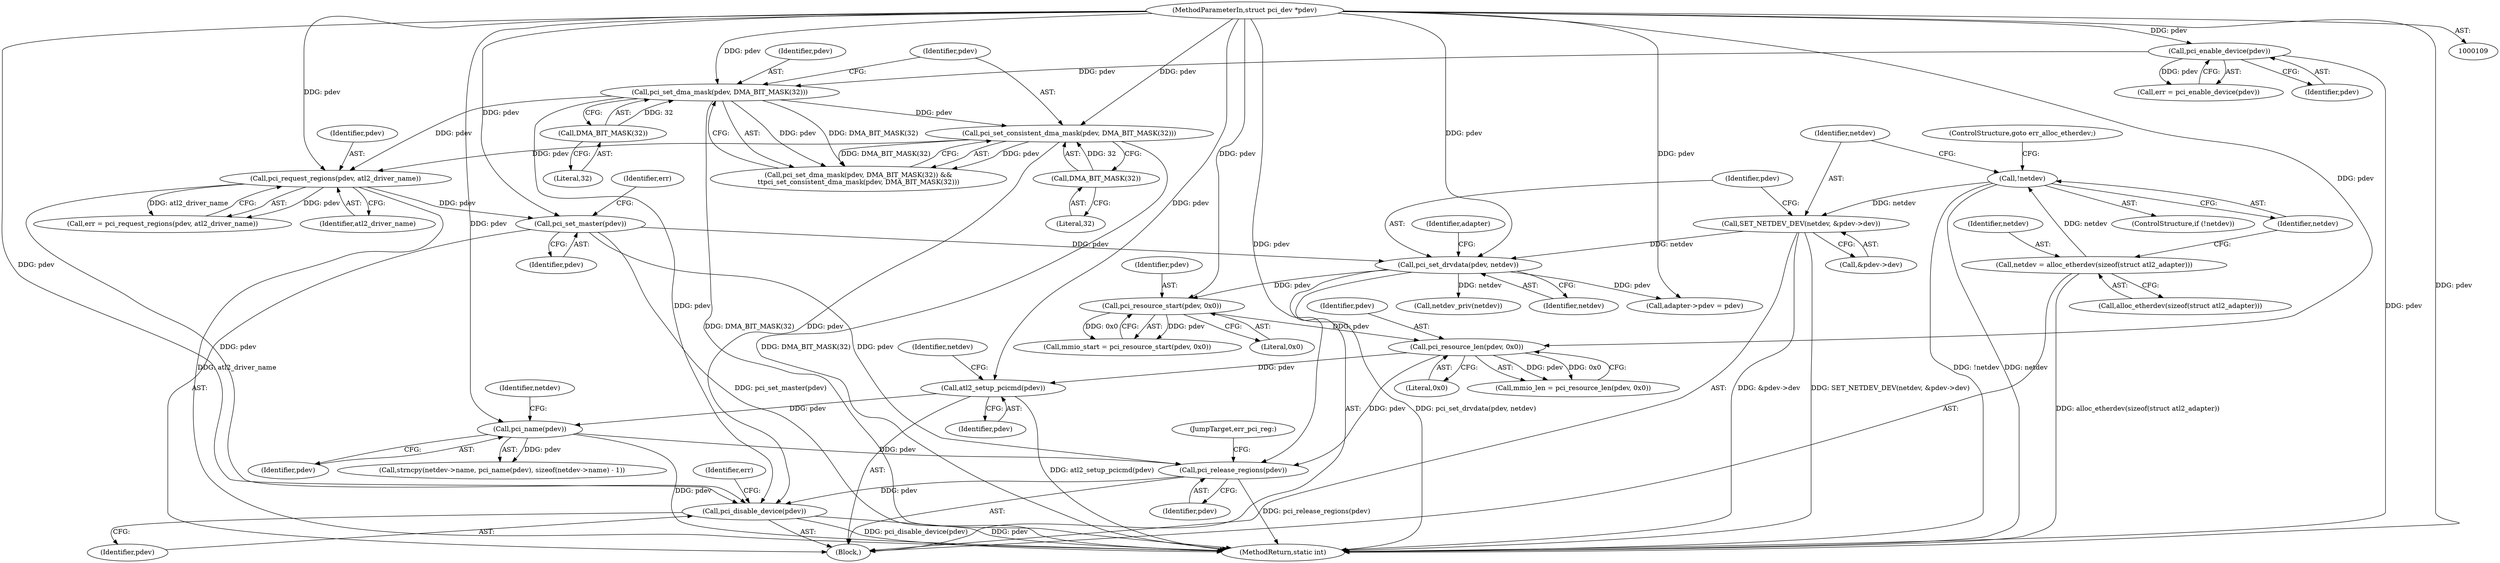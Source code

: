 digraph "0_linux_f43bfaeddc79effbf3d0fcb53ca477cca66f3db8@pointer" {
"1000426" [label="(Call,pci_release_regions(pdev))"];
"1000150" [label="(Call,pci_set_master(pdev))"];
"1000144" [label="(Call,pci_request_regions(pdev, atl2_driver_name))"];
"1000132" [label="(Call,pci_set_dma_mask(pdev, DMA_BIT_MASK(32)))"];
"1000124" [label="(Call,pci_enable_device(pdev))"];
"1000110" [label="(MethodParameterIn,struct pci_dev *pdev)"];
"1000134" [label="(Call,DMA_BIT_MASK(32))"];
"1000136" [label="(Call,pci_set_consistent_dma_mask(pdev, DMA_BIT_MASK(32)))"];
"1000138" [label="(Call,DMA_BIT_MASK(32))"];
"1000202" [label="(Call,pci_resource_len(pdev, 0x0))"];
"1000197" [label="(Call,pci_resource_start(pdev, 0x0))"];
"1000171" [label="(Call,pci_set_drvdata(pdev, netdev))"];
"1000165" [label="(Call,SET_NETDEV_DEV(netdev, &pdev->dev))"];
"1000162" [label="(Call,!netdev)"];
"1000156" [label="(Call,netdev = alloc_etherdev(sizeof(struct atl2_adapter)))"];
"1000261" [label="(Call,pci_name(pdev))"];
"1000236" [label="(Call,atl2_setup_pcicmd(pdev))"];
"1000430" [label="(Call,pci_disable_device(pdev))"];
"1000166" [label="(Identifier,netdev)"];
"1000240" [label="(Identifier,netdev)"];
"1000135" [label="(Literal,32)"];
"1000157" [label="(Identifier,netdev)"];
"1000198" [label="(Identifier,pdev)"];
"1000430" [label="(Call,pci_disable_device(pdev))"];
"1000138" [label="(Call,DMA_BIT_MASK(32))"];
"1000150" [label="(Call,pci_set_master(pdev))"];
"1000197" [label="(Call,pci_resource_start(pdev, 0x0))"];
"1000261" [label="(Call,pci_name(pdev))"];
"1000146" [label="(Identifier,atl2_driver_name)"];
"1000163" [label="(Identifier,netdev)"];
"1000156" [label="(Call,netdev = alloc_etherdev(sizeof(struct atl2_adapter)))"];
"1000158" [label="(Call,alloc_etherdev(sizeof(struct atl2_adapter)))"];
"1000161" [label="(ControlStructure,if (!netdev))"];
"1000433" [label="(Identifier,err)"];
"1000142" [label="(Call,err = pci_request_regions(pdev, atl2_driver_name))"];
"1000175" [label="(Identifier,adapter)"];
"1000257" [label="(Call,strncpy(netdev->name, pci_name(pdev), sizeof(netdev->name) - 1))"];
"1000132" [label="(Call,pci_set_dma_mask(pdev, DMA_BIT_MASK(32)))"];
"1000162" [label="(Call,!netdev)"];
"1000122" [label="(Call,err = pci_enable_device(pdev))"];
"1000176" [label="(Call,netdev_priv(netdev))"];
"1000199" [label="(Literal,0x0)"];
"1000204" [label="(Literal,0x0)"];
"1000266" [label="(Identifier,netdev)"];
"1000203" [label="(Identifier,pdev)"];
"1000136" [label="(Call,pci_set_consistent_dma_mask(pdev, DMA_BIT_MASK(32)))"];
"1000125" [label="(Identifier,pdev)"];
"1000236" [label="(Call,atl2_setup_pcicmd(pdev))"];
"1000165" [label="(Call,SET_NETDEV_DEV(netdev, &pdev->dev))"];
"1000200" [label="(Call,mmio_len = pci_resource_len(pdev, 0x0))"];
"1000167" [label="(Call,&pdev->dev)"];
"1000134" [label="(Call,DMA_BIT_MASK(32))"];
"1000262" [label="(Identifier,pdev)"];
"1000131" [label="(Call,pci_set_dma_mask(pdev, DMA_BIT_MASK(32)) &&\n\t\tpci_set_consistent_dma_mask(pdev, DMA_BIT_MASK(32)))"];
"1000133" [label="(Identifier,pdev)"];
"1000110" [label="(MethodParameterIn,struct pci_dev *pdev)"];
"1000426" [label="(Call,pci_release_regions(pdev))"];
"1000427" [label="(Identifier,pdev)"];
"1000164" [label="(ControlStructure,goto err_alloc_etherdev;)"];
"1000195" [label="(Call,mmio_start = pci_resource_start(pdev, 0x0))"];
"1000172" [label="(Identifier,pdev)"];
"1000173" [label="(Identifier,netdev)"];
"1000428" [label="(JumpTarget,err_pci_reg:)"];
"1000112" [label="(Block,)"];
"1000153" [label="(Identifier,err)"];
"1000151" [label="(Identifier,pdev)"];
"1000145" [label="(Identifier,pdev)"];
"1000183" [label="(Call,adapter->pdev = pdev)"];
"1000431" [label="(Identifier,pdev)"];
"1000139" [label="(Literal,32)"];
"1000434" [label="(MethodReturn,static int)"];
"1000237" [label="(Identifier,pdev)"];
"1000144" [label="(Call,pci_request_regions(pdev, atl2_driver_name))"];
"1000137" [label="(Identifier,pdev)"];
"1000171" [label="(Call,pci_set_drvdata(pdev, netdev))"];
"1000124" [label="(Call,pci_enable_device(pdev))"];
"1000202" [label="(Call,pci_resource_len(pdev, 0x0))"];
"1000426" -> "1000112"  [label="AST: "];
"1000426" -> "1000427"  [label="CFG: "];
"1000427" -> "1000426"  [label="AST: "];
"1000428" -> "1000426"  [label="CFG: "];
"1000426" -> "1000434"  [label="DDG: pci_release_regions(pdev)"];
"1000150" -> "1000426"  [label="DDG: pdev"];
"1000202" -> "1000426"  [label="DDG: pdev"];
"1000261" -> "1000426"  [label="DDG: pdev"];
"1000110" -> "1000426"  [label="DDG: pdev"];
"1000426" -> "1000430"  [label="DDG: pdev"];
"1000150" -> "1000112"  [label="AST: "];
"1000150" -> "1000151"  [label="CFG: "];
"1000151" -> "1000150"  [label="AST: "];
"1000153" -> "1000150"  [label="CFG: "];
"1000150" -> "1000434"  [label="DDG: pci_set_master(pdev)"];
"1000144" -> "1000150"  [label="DDG: pdev"];
"1000110" -> "1000150"  [label="DDG: pdev"];
"1000150" -> "1000171"  [label="DDG: pdev"];
"1000144" -> "1000142"  [label="AST: "];
"1000144" -> "1000146"  [label="CFG: "];
"1000145" -> "1000144"  [label="AST: "];
"1000146" -> "1000144"  [label="AST: "];
"1000142" -> "1000144"  [label="CFG: "];
"1000144" -> "1000434"  [label="DDG: atl2_driver_name"];
"1000144" -> "1000142"  [label="DDG: pdev"];
"1000144" -> "1000142"  [label="DDG: atl2_driver_name"];
"1000132" -> "1000144"  [label="DDG: pdev"];
"1000136" -> "1000144"  [label="DDG: pdev"];
"1000110" -> "1000144"  [label="DDG: pdev"];
"1000144" -> "1000430"  [label="DDG: pdev"];
"1000132" -> "1000131"  [label="AST: "];
"1000132" -> "1000134"  [label="CFG: "];
"1000133" -> "1000132"  [label="AST: "];
"1000134" -> "1000132"  [label="AST: "];
"1000137" -> "1000132"  [label="CFG: "];
"1000131" -> "1000132"  [label="CFG: "];
"1000132" -> "1000434"  [label="DDG: DMA_BIT_MASK(32)"];
"1000132" -> "1000131"  [label="DDG: pdev"];
"1000132" -> "1000131"  [label="DDG: DMA_BIT_MASK(32)"];
"1000124" -> "1000132"  [label="DDG: pdev"];
"1000110" -> "1000132"  [label="DDG: pdev"];
"1000134" -> "1000132"  [label="DDG: 32"];
"1000132" -> "1000136"  [label="DDG: pdev"];
"1000132" -> "1000430"  [label="DDG: pdev"];
"1000124" -> "1000122"  [label="AST: "];
"1000124" -> "1000125"  [label="CFG: "];
"1000125" -> "1000124"  [label="AST: "];
"1000122" -> "1000124"  [label="CFG: "];
"1000124" -> "1000434"  [label="DDG: pdev"];
"1000124" -> "1000122"  [label="DDG: pdev"];
"1000110" -> "1000124"  [label="DDG: pdev"];
"1000110" -> "1000109"  [label="AST: "];
"1000110" -> "1000434"  [label="DDG: pdev"];
"1000110" -> "1000136"  [label="DDG: pdev"];
"1000110" -> "1000171"  [label="DDG: pdev"];
"1000110" -> "1000183"  [label="DDG: pdev"];
"1000110" -> "1000197"  [label="DDG: pdev"];
"1000110" -> "1000202"  [label="DDG: pdev"];
"1000110" -> "1000236"  [label="DDG: pdev"];
"1000110" -> "1000261"  [label="DDG: pdev"];
"1000110" -> "1000430"  [label="DDG: pdev"];
"1000134" -> "1000135"  [label="CFG: "];
"1000135" -> "1000134"  [label="AST: "];
"1000136" -> "1000131"  [label="AST: "];
"1000136" -> "1000138"  [label="CFG: "];
"1000137" -> "1000136"  [label="AST: "];
"1000138" -> "1000136"  [label="AST: "];
"1000131" -> "1000136"  [label="CFG: "];
"1000136" -> "1000434"  [label="DDG: DMA_BIT_MASK(32)"];
"1000136" -> "1000131"  [label="DDG: pdev"];
"1000136" -> "1000131"  [label="DDG: DMA_BIT_MASK(32)"];
"1000138" -> "1000136"  [label="DDG: 32"];
"1000136" -> "1000430"  [label="DDG: pdev"];
"1000138" -> "1000139"  [label="CFG: "];
"1000139" -> "1000138"  [label="AST: "];
"1000202" -> "1000200"  [label="AST: "];
"1000202" -> "1000204"  [label="CFG: "];
"1000203" -> "1000202"  [label="AST: "];
"1000204" -> "1000202"  [label="AST: "];
"1000200" -> "1000202"  [label="CFG: "];
"1000202" -> "1000200"  [label="DDG: pdev"];
"1000202" -> "1000200"  [label="DDG: 0x0"];
"1000197" -> "1000202"  [label="DDG: pdev"];
"1000202" -> "1000236"  [label="DDG: pdev"];
"1000197" -> "1000195"  [label="AST: "];
"1000197" -> "1000199"  [label="CFG: "];
"1000198" -> "1000197"  [label="AST: "];
"1000199" -> "1000197"  [label="AST: "];
"1000195" -> "1000197"  [label="CFG: "];
"1000197" -> "1000195"  [label="DDG: pdev"];
"1000197" -> "1000195"  [label="DDG: 0x0"];
"1000171" -> "1000197"  [label="DDG: pdev"];
"1000171" -> "1000112"  [label="AST: "];
"1000171" -> "1000173"  [label="CFG: "];
"1000172" -> "1000171"  [label="AST: "];
"1000173" -> "1000171"  [label="AST: "];
"1000175" -> "1000171"  [label="CFG: "];
"1000171" -> "1000434"  [label="DDG: pci_set_drvdata(pdev, netdev)"];
"1000165" -> "1000171"  [label="DDG: netdev"];
"1000171" -> "1000176"  [label="DDG: netdev"];
"1000171" -> "1000183"  [label="DDG: pdev"];
"1000165" -> "1000112"  [label="AST: "];
"1000165" -> "1000167"  [label="CFG: "];
"1000166" -> "1000165"  [label="AST: "];
"1000167" -> "1000165"  [label="AST: "];
"1000172" -> "1000165"  [label="CFG: "];
"1000165" -> "1000434"  [label="DDG: &pdev->dev"];
"1000165" -> "1000434"  [label="DDG: SET_NETDEV_DEV(netdev, &pdev->dev)"];
"1000162" -> "1000165"  [label="DDG: netdev"];
"1000162" -> "1000161"  [label="AST: "];
"1000162" -> "1000163"  [label="CFG: "];
"1000163" -> "1000162"  [label="AST: "];
"1000164" -> "1000162"  [label="CFG: "];
"1000166" -> "1000162"  [label="CFG: "];
"1000162" -> "1000434"  [label="DDG: netdev"];
"1000162" -> "1000434"  [label="DDG: !netdev"];
"1000156" -> "1000162"  [label="DDG: netdev"];
"1000156" -> "1000112"  [label="AST: "];
"1000156" -> "1000158"  [label="CFG: "];
"1000157" -> "1000156"  [label="AST: "];
"1000158" -> "1000156"  [label="AST: "];
"1000163" -> "1000156"  [label="CFG: "];
"1000156" -> "1000434"  [label="DDG: alloc_etherdev(sizeof(struct atl2_adapter))"];
"1000261" -> "1000257"  [label="AST: "];
"1000261" -> "1000262"  [label="CFG: "];
"1000262" -> "1000261"  [label="AST: "];
"1000266" -> "1000261"  [label="CFG: "];
"1000261" -> "1000434"  [label="DDG: pdev"];
"1000261" -> "1000257"  [label="DDG: pdev"];
"1000236" -> "1000261"  [label="DDG: pdev"];
"1000236" -> "1000112"  [label="AST: "];
"1000236" -> "1000237"  [label="CFG: "];
"1000237" -> "1000236"  [label="AST: "];
"1000240" -> "1000236"  [label="CFG: "];
"1000236" -> "1000434"  [label="DDG: atl2_setup_pcicmd(pdev)"];
"1000430" -> "1000112"  [label="AST: "];
"1000430" -> "1000431"  [label="CFG: "];
"1000431" -> "1000430"  [label="AST: "];
"1000433" -> "1000430"  [label="CFG: "];
"1000430" -> "1000434"  [label="DDG: pdev"];
"1000430" -> "1000434"  [label="DDG: pci_disable_device(pdev)"];
}
